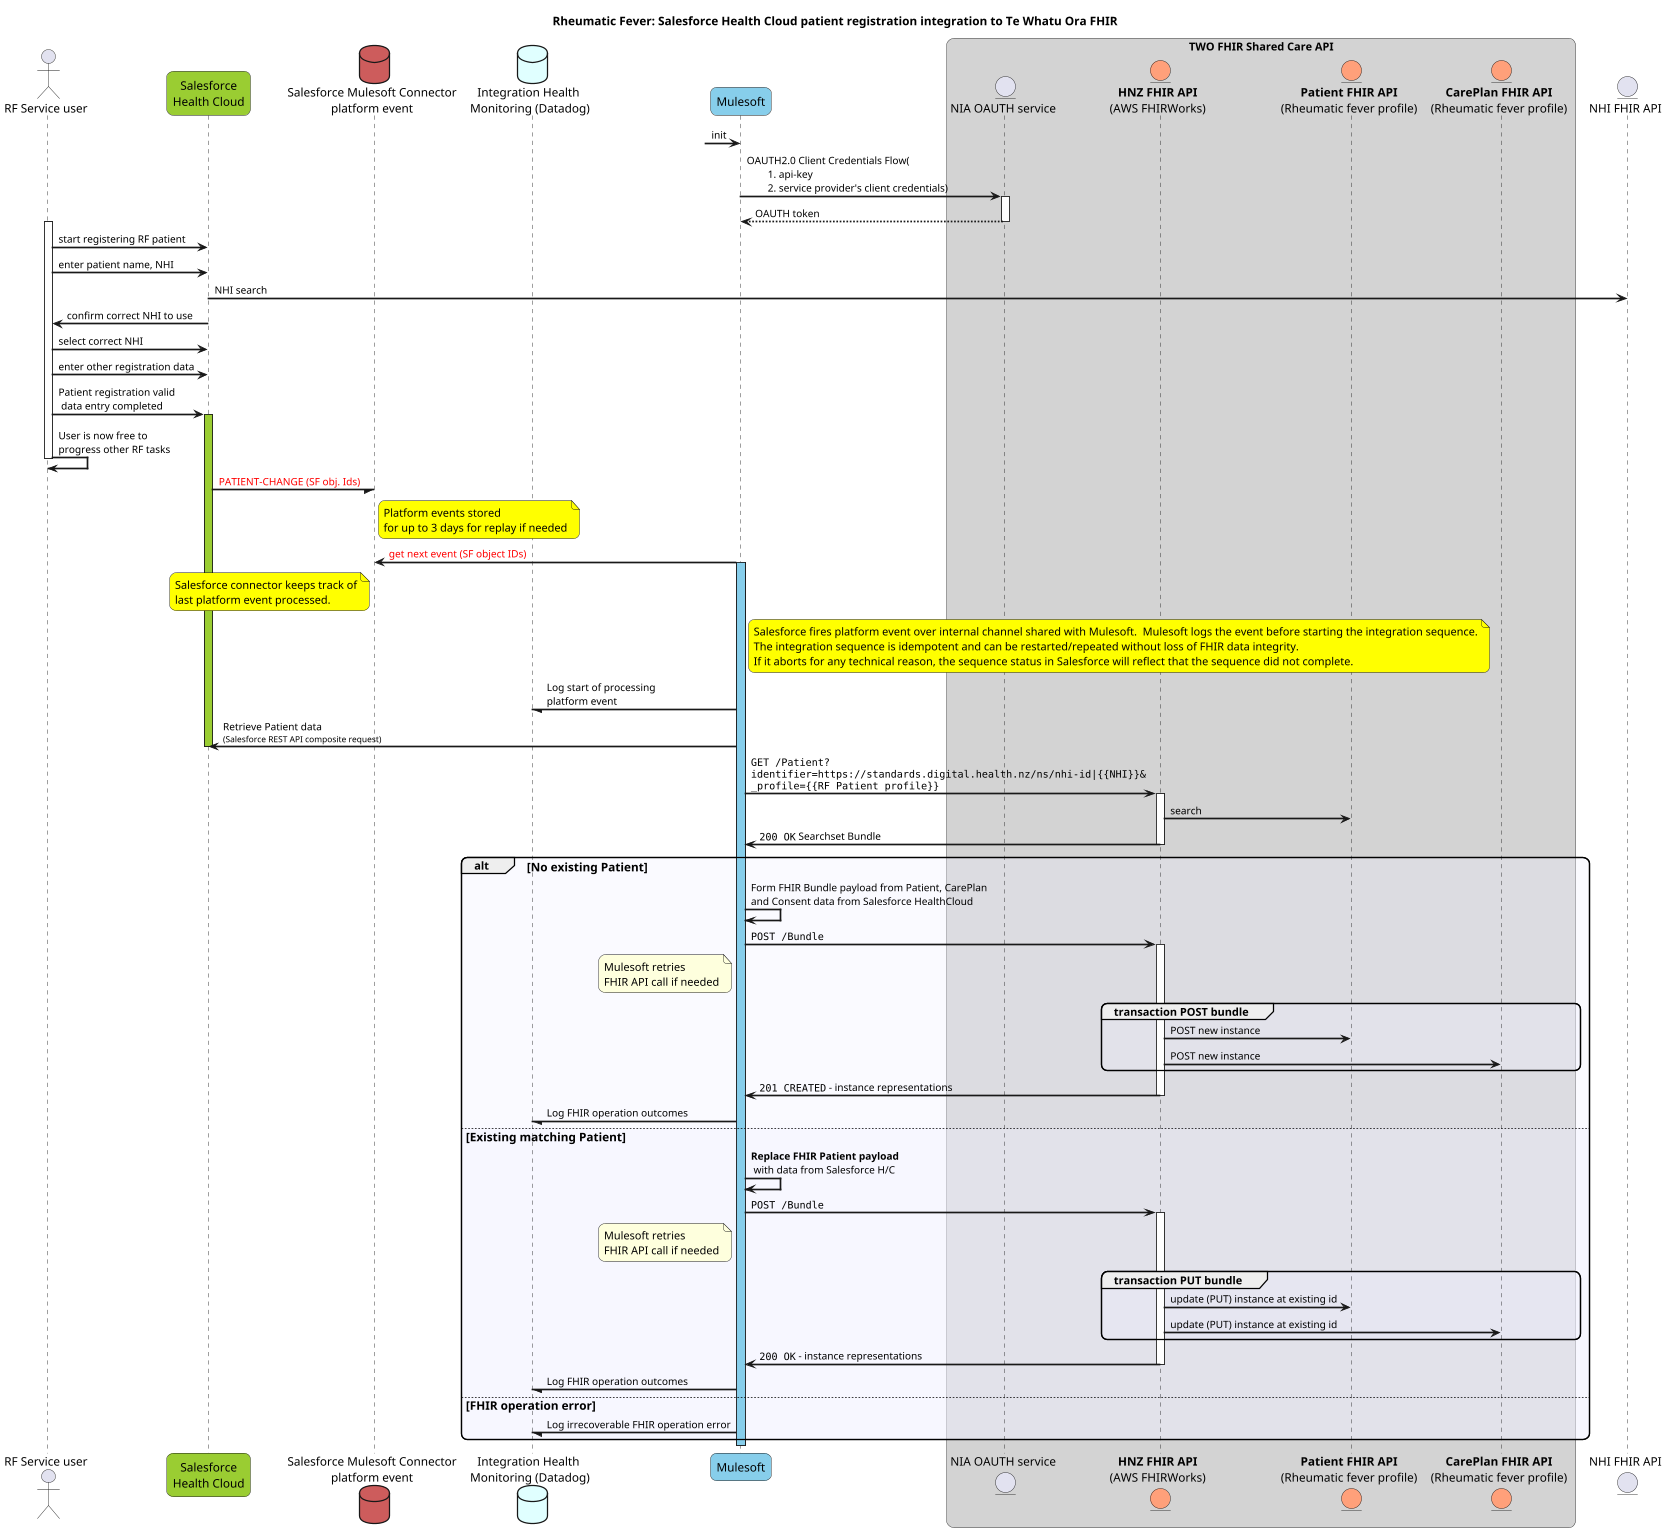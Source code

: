 @startuml seq-SF-to-FHIR-integration


autonumber "<b> 00"

skinparam ArrowFontSize 16
skinparam BoxPadding 10
skinparam dpi 400
skinparam MaxMessageSize 350
skinparam NoteFontSize 13
skinparam ParticipantPadding 5
skinparam responseMessageBelowArrow true
skinparam roundcorner 15
skinparam sequenceArrowThickness 2
skinparam SequenceMessageAlignment left
skinparam ArrowFontSize 12
skinparam sequenceStyle uml2
skinparam sequencegroupfontsize 14
' semi-transparent sequence groups!
' see https://sarafian.github.io/tips/2021/03/11/plantuml-tips-tricks-1.html#:~:text=responseMessageBelowArrow-,Semi,-transparent%20group%20backgrounds
skinparam SequenceGroupBodyBackgroundColor #EEEEFF50


scale max 400 width


'' ** page 1
title "Rheumatic Fever: Salesforce Health Cloud patient registration integration to Te Whatu Ora FHIR"

actor "RF Service user" as USER
participant "Salesforce\nHealth Cloud" as OLLIE #YellowGreen
database "Salesforce Mulesoft Connector\nplatform event" as SHIFTER #IndianRed
database "Integration Health \nMonitoring (Datadog)" as WATCHDOG #LightCyan
participant "Mulesoft" as TILLY #SkyBlue

box "TWO FHIR Shared Care API" #LightGrey
  entity "NIA OAUTH service" as WICKET
  entity "**HNZ FHIR API**\n(AWS FHIRWorks)" as FHIR #LightSalmon
  entity "**Patient FHIR API**\n(Rheumatic fever profile)" as PATIENT #LightSalmon
  entity "**CarePlan FHIR API**\n(Rheumatic fever profile)" as CAREPLAN #LightSalmon
end box

entity "NHI FHIR API" as NHI

autonumber stop

?-> TILLY: init
TILLY -> WICKET++: OAUTH2.0 Client Credentials Flow(\n\t1. api-key\n\t2. service provider's client credentials) 
return OAUTH token

activate USER
USER -> OLLIE: start registering RF patient 
USER -> OLLIE: enter patient name, NHI 
OLLIE -> NHI: NHI search
OLLIE -> USER: confirm correct NHI to use
USER -> OLLIE: select correct NHI
USER -> OLLIE: enter other registration data
USER -> OLLIE++ #YellowGreen: Patient registration valid\n data entry completed

USER -> USER:  User is now free to \nprogress other RF tasks
deactivate USER

OLLIE -/ SHIFTER #IndianRed: <color:red>PATIENT-CHANGE (SF obj. Ids)
note right of SHIFTER #Yellow: Platform events stored \nfor up to 3 days for replay if needed
TILLY -> SHIFTER #SkyBlue: <color:red>get next event (SF object IDs)
activate TILLY #SkyBlue

note left of SHIFTER #Yellow
  Salesforce connector keeps track of
  last platform event processed. 
endnote

note right of TILLY #Yellow
  Salesforce fires platform event over internal channel shared with Mulesoft.  Mulesoft logs the event before starting the integration sequence.
  The integration sequence is idempotent and can be restarted/repeated without loss of FHIR data integrity.
  If it aborts for any technical reason, the sequence status in Salesforce will reflect that the sequence did not complete. 
endnote
TILLY -/ WATCHDOG: Log start of processing \nplatform event

TILLY -> OLLIE: Retrieve Patient data \n<size:10>(Salesforce REST API composite request)
deactivate OLLIE
TILLY -> FHIR++: ""GET /Patient?""\n""identifier=https://standards.digital.health.nz/ns/nhi-id|{{NHI}}&""\n""_profile={{RF Patient profile}}""

FHIR -> PATIENT: search
FHIR -> TILLY--: ""200 OK"" Searchset Bundle

alt No existing Patient
  TILLY -> TILLY: Form FHIR Bundle payload from Patient, CarePlan \nand Consent data from Salesforce HealthCloud
  TILLY -> FHIR++: ""POST /Bundle""
  note left of TILLY: Mulesoft retries \nFHIR API call if needed
  group transaction POST bundle
    FHIR -> PATIENT: POST new instance
    FHIR -> CAREPLAN: POST new instance
  end

  FHIR -> TILLY--: ""201 CREATED"" - instance representations 
  TILLY -/ WATCHDOG: Log FHIR operation outcomes
else Existing matching Patient

  TILLY -> TILLY: **Replace FHIR Patient payload**\n with data from Salesforce H/C
  TILLY -> FHIR++: ""POST /Bundle""
  note left of TILLY: Mulesoft retries \nFHIR API call if needed
  group transaction PUT bundle
    FHIR -> PATIENT: update (PUT) instance at existing id
    FHIR -> CAREPLAN: update (PUT) instance at existing id
  end

  FHIR -> TILLY--: ""200 OK"" - instance representations
  TILLY -/ WATCHDOG: Log FHIR operation outcomes
else FHIR operation error
  TILLY -/ WATCHDOG: Log irrecoverable FHIR operation error  
end

deactivate TILLY 

' *******************
' ** page 2
'newpage Rheumatic Fever: HNZ FHIR updates to Salesforce Health Cloud


@enduml